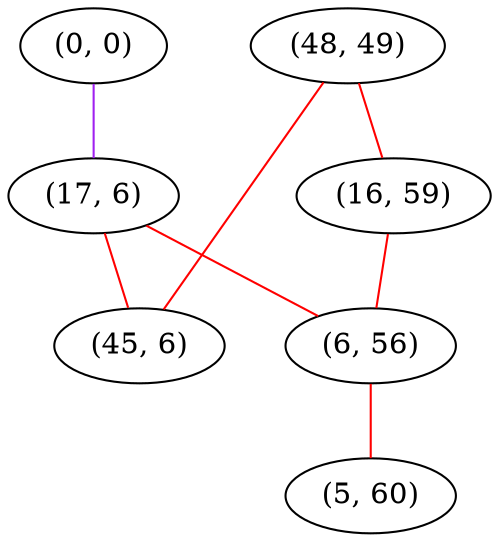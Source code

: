 graph "" {
"(48, 49)";
"(0, 0)";
"(17, 6)";
"(45, 6)";
"(16, 59)";
"(6, 56)";
"(5, 60)";
"(48, 49)" -- "(45, 6)"  [color=red, key=0, weight=1];
"(48, 49)" -- "(16, 59)"  [color=red, key=0, weight=1];
"(0, 0)" -- "(17, 6)"  [color=purple, key=0, weight=4];
"(17, 6)" -- "(45, 6)"  [color=red, key=0, weight=1];
"(17, 6)" -- "(6, 56)"  [color=red, key=0, weight=1];
"(16, 59)" -- "(6, 56)"  [color=red, key=0, weight=1];
"(6, 56)" -- "(5, 60)"  [color=red, key=0, weight=1];
}
